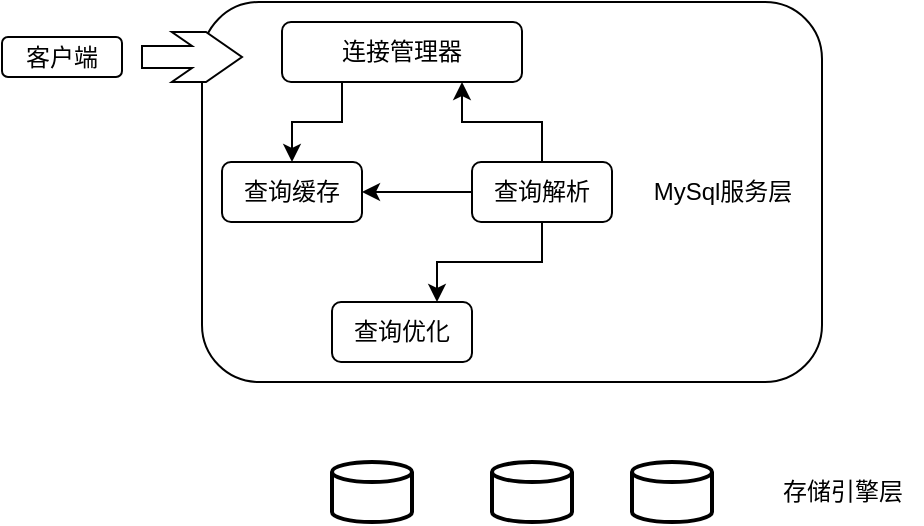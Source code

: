 <mxfile version="13.3.5" type="github">
  <diagram id="C5RBs43oDa-KdzZeNtuy" name="Page-1">
    <mxGraphModel dx="946" dy="581" grid="1" gridSize="10" guides="1" tooltips="1" connect="1" arrows="1" fold="1" page="1" pageScale="1" pageWidth="827" pageHeight="1169" math="0" shadow="0">
      <root>
        <mxCell id="WIyWlLk6GJQsqaUBKTNV-0" />
        <mxCell id="WIyWlLk6GJQsqaUBKTNV-1" parent="WIyWlLk6GJQsqaUBKTNV-0" />
        <mxCell id="LYwQ2zBpMMXNTLKyoO01-31" value="客户端" style="rounded=1;whiteSpace=wrap;html=1;" vertex="1" parent="WIyWlLk6GJQsqaUBKTNV-1">
          <mxGeometry x="70" y="67.5" width="60" height="20" as="geometry" />
        </mxCell>
        <mxCell id="LYwQ2zBpMMXNTLKyoO01-32" value="" style="strokeWidth=2;html=1;shape=mxgraph.flowchart.database;whiteSpace=wrap;" vertex="1" parent="WIyWlLk6GJQsqaUBKTNV-1">
          <mxGeometry x="235" y="280" width="40" height="30" as="geometry" />
        </mxCell>
        <mxCell id="LYwQ2zBpMMXNTLKyoO01-33" value="" style="strokeWidth=2;html=1;shape=mxgraph.flowchart.database;whiteSpace=wrap;" vertex="1" parent="WIyWlLk6GJQsqaUBKTNV-1">
          <mxGeometry x="315" y="280" width="40" height="30" as="geometry" />
        </mxCell>
        <mxCell id="LYwQ2zBpMMXNTLKyoO01-34" value="" style="strokeWidth=2;html=1;shape=mxgraph.flowchart.database;whiteSpace=wrap;" vertex="1" parent="WIyWlLk6GJQsqaUBKTNV-1">
          <mxGeometry x="385" y="280" width="40" height="30" as="geometry" />
        </mxCell>
        <mxCell id="LYwQ2zBpMMXNTLKyoO01-35" value="存储引擎层" style="text;html=1;resizable=0;autosize=1;align=center;verticalAlign=middle;points=[];fillColor=none;strokeColor=none;rounded=0;" vertex="1" parent="WIyWlLk6GJQsqaUBKTNV-1">
          <mxGeometry x="450" y="285" width="80" height="20" as="geometry" />
        </mxCell>
        <mxCell id="LYwQ2zBpMMXNTLKyoO01-36" value="" style="rounded=1;whiteSpace=wrap;html=1;" vertex="1" parent="WIyWlLk6GJQsqaUBKTNV-1">
          <mxGeometry x="170" y="50" width="310" height="190" as="geometry" />
        </mxCell>
        <mxCell id="LYwQ2zBpMMXNTLKyoO01-37" value="MySql服务层" style="text;html=1;resizable=0;autosize=1;align=center;verticalAlign=middle;points=[];fillColor=none;strokeColor=none;rounded=0;" vertex="1" parent="WIyWlLk6GJQsqaUBKTNV-1">
          <mxGeometry x="390" y="135" width="80" height="20" as="geometry" />
        </mxCell>
        <mxCell id="LYwQ2zBpMMXNTLKyoO01-45" style="edgeStyle=orthogonalEdgeStyle;rounded=0;orthogonalLoop=1;jettySize=auto;html=1;exitX=0.25;exitY=1;exitDx=0;exitDy=0;entryX=0.5;entryY=0;entryDx=0;entryDy=0;" edge="1" parent="WIyWlLk6GJQsqaUBKTNV-1" source="LYwQ2zBpMMXNTLKyoO01-39" target="LYwQ2zBpMMXNTLKyoO01-40">
          <mxGeometry relative="1" as="geometry" />
        </mxCell>
        <mxCell id="LYwQ2zBpMMXNTLKyoO01-39" value="连接管理器" style="rounded=1;whiteSpace=wrap;html=1;" vertex="1" parent="WIyWlLk6GJQsqaUBKTNV-1">
          <mxGeometry x="210" y="60" width="120" height="30" as="geometry" />
        </mxCell>
        <mxCell id="LYwQ2zBpMMXNTLKyoO01-40" value="查询缓存" style="rounded=1;whiteSpace=wrap;html=1;" vertex="1" parent="WIyWlLk6GJQsqaUBKTNV-1">
          <mxGeometry x="180" y="130" width="70" height="30" as="geometry" />
        </mxCell>
        <mxCell id="LYwQ2zBpMMXNTLKyoO01-41" value="查询优化" style="rounded=1;whiteSpace=wrap;html=1;" vertex="1" parent="WIyWlLk6GJQsqaUBKTNV-1">
          <mxGeometry x="235" y="200" width="70" height="30" as="geometry" />
        </mxCell>
        <mxCell id="LYwQ2zBpMMXNTLKyoO01-47" style="edgeStyle=orthogonalEdgeStyle;rounded=0;orthogonalLoop=1;jettySize=auto;html=1;exitX=0.5;exitY=0;exitDx=0;exitDy=0;entryX=0.75;entryY=1;entryDx=0;entryDy=0;" edge="1" parent="WIyWlLk6GJQsqaUBKTNV-1" source="LYwQ2zBpMMXNTLKyoO01-42" target="LYwQ2zBpMMXNTLKyoO01-39">
          <mxGeometry relative="1" as="geometry" />
        </mxCell>
        <mxCell id="LYwQ2zBpMMXNTLKyoO01-48" style="edgeStyle=orthogonalEdgeStyle;rounded=0;orthogonalLoop=1;jettySize=auto;html=1;exitX=0.5;exitY=1;exitDx=0;exitDy=0;entryX=0.75;entryY=0;entryDx=0;entryDy=0;" edge="1" parent="WIyWlLk6GJQsqaUBKTNV-1" source="LYwQ2zBpMMXNTLKyoO01-42" target="LYwQ2zBpMMXNTLKyoO01-41">
          <mxGeometry relative="1" as="geometry" />
        </mxCell>
        <mxCell id="LYwQ2zBpMMXNTLKyoO01-49" style="edgeStyle=orthogonalEdgeStyle;rounded=0;orthogonalLoop=1;jettySize=auto;html=1;exitX=0;exitY=0.5;exitDx=0;exitDy=0;entryX=1;entryY=0.5;entryDx=0;entryDy=0;" edge="1" parent="WIyWlLk6GJQsqaUBKTNV-1" source="LYwQ2zBpMMXNTLKyoO01-42" target="LYwQ2zBpMMXNTLKyoO01-40">
          <mxGeometry relative="1" as="geometry" />
        </mxCell>
        <mxCell id="LYwQ2zBpMMXNTLKyoO01-42" value="查询解析" style="rounded=1;whiteSpace=wrap;html=1;" vertex="1" parent="WIyWlLk6GJQsqaUBKTNV-1">
          <mxGeometry x="305" y="130" width="70" height="30" as="geometry" />
        </mxCell>
        <mxCell id="LYwQ2zBpMMXNTLKyoO01-53" value="" style="html=1;shadow=0;dashed=0;align=center;verticalAlign=middle;shape=mxgraph.arrows2.sharpArrow;dy1=0.56;dx1=25;dx2=18;notch=0;" vertex="1" parent="WIyWlLk6GJQsqaUBKTNV-1">
          <mxGeometry x="140" y="65" width="50" height="25" as="geometry" />
        </mxCell>
      </root>
    </mxGraphModel>
  </diagram>
</mxfile>
